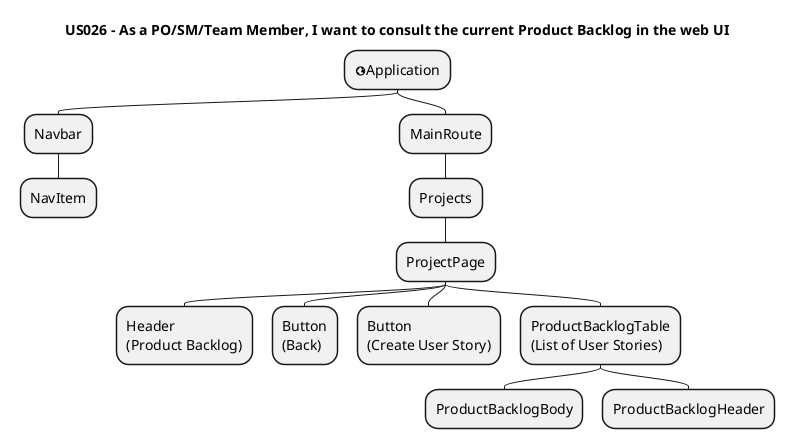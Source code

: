 @startmindmap
'https://plantuml.com/mindmap-diagram

title US026 - As a PO/SM/Team Member, I want to consult the current Product Backlog in the web UI
top to bottom direction

* <&globe>Application
** Navbar
*** NavItem
** MainRoute
*** Projects
**** ProjectPage
***** Header \n(Product Backlog)
***** Button\n(Back)
***** Button\n(Create User Story)
***** ProductBacklogTable\n(List of User Stories)
****** ProductBacklogBody
****** ProductBacklogHeader

@endmindmap